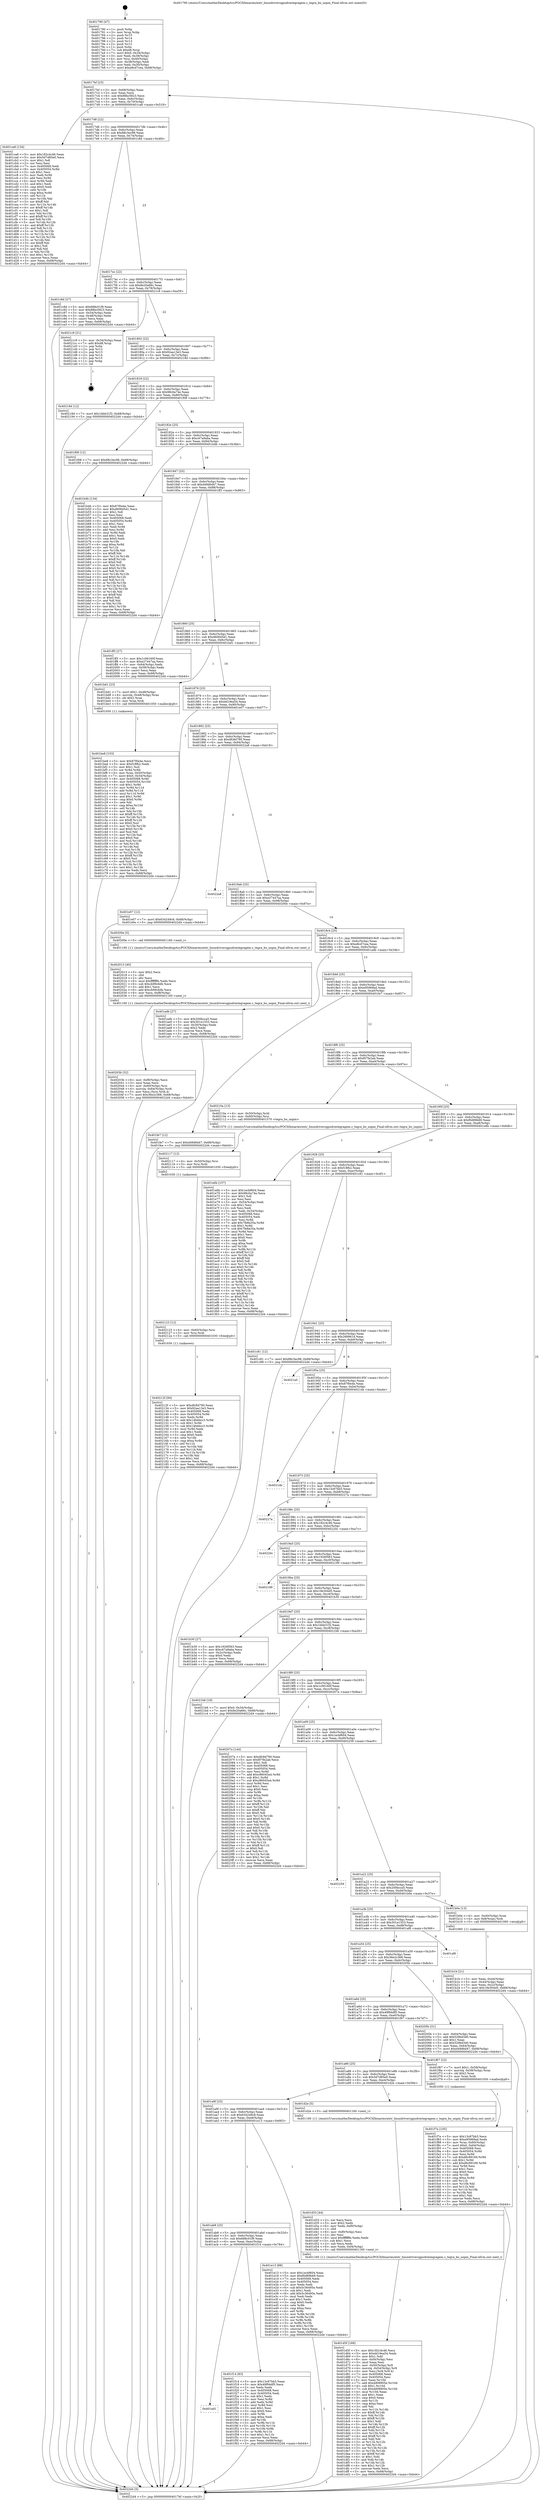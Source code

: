 digraph "0x401790" {
  label = "0x401790 (/mnt/c/Users/mathe/Desktop/tcc/POCII/binaries/extr_linuxdriversgpudrmtegragem.c_tegra_bo_unpin_Final-ollvm.out::main(0))"
  labelloc = "t"
  node[shape=record]

  Entry [label="",width=0.3,height=0.3,shape=circle,fillcolor=black,style=filled]
  "0x4017bf" [label="{
     0x4017bf [23]\l
     | [instrs]\l
     &nbsp;&nbsp;0x4017bf \<+3\>: mov -0x68(%rbp),%eax\l
     &nbsp;&nbsp;0x4017c2 \<+2\>: mov %eax,%ecx\l
     &nbsp;&nbsp;0x4017c4 \<+6\>: sub $0x88bc5823,%ecx\l
     &nbsp;&nbsp;0x4017ca \<+3\>: mov %eax,-0x6c(%rbp)\l
     &nbsp;&nbsp;0x4017cd \<+3\>: mov %ecx,-0x70(%rbp)\l
     &nbsp;&nbsp;0x4017d0 \<+6\>: je 0000000000401ca8 \<main+0x518\>\l
  }"]
  "0x401ca8" [label="{
     0x401ca8 [134]\l
     | [instrs]\l
     &nbsp;&nbsp;0x401ca8 \<+5\>: mov $0x182c4c46,%eax\l
     &nbsp;&nbsp;0x401cad \<+5\>: mov $0x5d7d85e0,%ecx\l
     &nbsp;&nbsp;0x401cb2 \<+2\>: mov $0x1,%dl\l
     &nbsp;&nbsp;0x401cb4 \<+2\>: xor %esi,%esi\l
     &nbsp;&nbsp;0x401cb6 \<+7\>: mov 0x405068,%edi\l
     &nbsp;&nbsp;0x401cbd \<+8\>: mov 0x405054,%r8d\l
     &nbsp;&nbsp;0x401cc5 \<+3\>: sub $0x1,%esi\l
     &nbsp;&nbsp;0x401cc8 \<+3\>: mov %edi,%r9d\l
     &nbsp;&nbsp;0x401ccb \<+3\>: add %esi,%r9d\l
     &nbsp;&nbsp;0x401cce \<+4\>: imul %r9d,%edi\l
     &nbsp;&nbsp;0x401cd2 \<+3\>: and $0x1,%edi\l
     &nbsp;&nbsp;0x401cd5 \<+3\>: cmp $0x0,%edi\l
     &nbsp;&nbsp;0x401cd8 \<+4\>: sete %r10b\l
     &nbsp;&nbsp;0x401cdc \<+4\>: cmp $0xa,%r8d\l
     &nbsp;&nbsp;0x401ce0 \<+4\>: setl %r11b\l
     &nbsp;&nbsp;0x401ce4 \<+3\>: mov %r10b,%bl\l
     &nbsp;&nbsp;0x401ce7 \<+3\>: xor $0xff,%bl\l
     &nbsp;&nbsp;0x401cea \<+3\>: mov %r11b,%r14b\l
     &nbsp;&nbsp;0x401ced \<+4\>: xor $0xff,%r14b\l
     &nbsp;&nbsp;0x401cf1 \<+3\>: xor $0x1,%dl\l
     &nbsp;&nbsp;0x401cf4 \<+3\>: mov %bl,%r15b\l
     &nbsp;&nbsp;0x401cf7 \<+4\>: and $0xff,%r15b\l
     &nbsp;&nbsp;0x401cfb \<+3\>: and %dl,%r10b\l
     &nbsp;&nbsp;0x401cfe \<+3\>: mov %r14b,%r12b\l
     &nbsp;&nbsp;0x401d01 \<+4\>: and $0xff,%r12b\l
     &nbsp;&nbsp;0x401d05 \<+3\>: and %dl,%r11b\l
     &nbsp;&nbsp;0x401d08 \<+3\>: or %r10b,%r15b\l
     &nbsp;&nbsp;0x401d0b \<+3\>: or %r11b,%r12b\l
     &nbsp;&nbsp;0x401d0e \<+3\>: xor %r12b,%r15b\l
     &nbsp;&nbsp;0x401d11 \<+3\>: or %r14b,%bl\l
     &nbsp;&nbsp;0x401d14 \<+3\>: xor $0xff,%bl\l
     &nbsp;&nbsp;0x401d17 \<+3\>: or $0x1,%dl\l
     &nbsp;&nbsp;0x401d1a \<+2\>: and %dl,%bl\l
     &nbsp;&nbsp;0x401d1c \<+3\>: or %bl,%r15b\l
     &nbsp;&nbsp;0x401d1f \<+4\>: test $0x1,%r15b\l
     &nbsp;&nbsp;0x401d23 \<+3\>: cmovne %ecx,%eax\l
     &nbsp;&nbsp;0x401d26 \<+3\>: mov %eax,-0x68(%rbp)\l
     &nbsp;&nbsp;0x401d29 \<+5\>: jmp 00000000004022d4 \<main+0xb44\>\l
  }"]
  "0x4017d6" [label="{
     0x4017d6 [22]\l
     | [instrs]\l
     &nbsp;&nbsp;0x4017d6 \<+5\>: jmp 00000000004017db \<main+0x4b\>\l
     &nbsp;&nbsp;0x4017db \<+3\>: mov -0x6c(%rbp),%eax\l
     &nbsp;&nbsp;0x4017de \<+5\>: sub $0x88c3ec98,%eax\l
     &nbsp;&nbsp;0x4017e3 \<+3\>: mov %eax,-0x74(%rbp)\l
     &nbsp;&nbsp;0x4017e6 \<+6\>: je 0000000000401c8d \<main+0x4fd\>\l
  }"]
  Exit [label="",width=0.3,height=0.3,shape=circle,fillcolor=black,style=filled,peripheries=2]
  "0x401c8d" [label="{
     0x401c8d [27]\l
     | [instrs]\l
     &nbsp;&nbsp;0x401c8d \<+5\>: mov $0x688c01f9,%eax\l
     &nbsp;&nbsp;0x401c92 \<+5\>: mov $0x88bc5823,%ecx\l
     &nbsp;&nbsp;0x401c97 \<+3\>: mov -0x54(%rbp),%edx\l
     &nbsp;&nbsp;0x401c9a \<+3\>: cmp -0x48(%rbp),%edx\l
     &nbsp;&nbsp;0x401c9d \<+3\>: cmovl %ecx,%eax\l
     &nbsp;&nbsp;0x401ca0 \<+3\>: mov %eax,-0x68(%rbp)\l
     &nbsp;&nbsp;0x401ca3 \<+5\>: jmp 00000000004022d4 \<main+0xb44\>\l
  }"]
  "0x4017ec" [label="{
     0x4017ec [22]\l
     | [instrs]\l
     &nbsp;&nbsp;0x4017ec \<+5\>: jmp 00000000004017f1 \<main+0x61\>\l
     &nbsp;&nbsp;0x4017f1 \<+3\>: mov -0x6c(%rbp),%eax\l
     &nbsp;&nbsp;0x4017f4 \<+5\>: sub $0x8e20a66c,%eax\l
     &nbsp;&nbsp;0x4017f9 \<+3\>: mov %eax,-0x78(%rbp)\l
     &nbsp;&nbsp;0x4017fc \<+6\>: je 00000000004021c9 \<main+0xa39\>\l
  }"]
  "0x40212f" [label="{
     0x40212f [94]\l
     | [instrs]\l
     &nbsp;&nbsp;0x40212f \<+5\>: mov $0xdfc8d790,%eax\l
     &nbsp;&nbsp;0x402134 \<+5\>: mov $0x92aa13e3,%ecx\l
     &nbsp;&nbsp;0x402139 \<+7\>: mov 0x405068,%edx\l
     &nbsp;&nbsp;0x402140 \<+8\>: mov 0x405054,%r8d\l
     &nbsp;&nbsp;0x402148 \<+3\>: mov %edx,%r9d\l
     &nbsp;&nbsp;0x40214b \<+7\>: add $0x14bddcc3,%r9d\l
     &nbsp;&nbsp;0x402152 \<+4\>: sub $0x1,%r9d\l
     &nbsp;&nbsp;0x402156 \<+7\>: sub $0x14bddcc3,%r9d\l
     &nbsp;&nbsp;0x40215d \<+4\>: imul %r9d,%edx\l
     &nbsp;&nbsp;0x402161 \<+3\>: and $0x1,%edx\l
     &nbsp;&nbsp;0x402164 \<+3\>: cmp $0x0,%edx\l
     &nbsp;&nbsp;0x402167 \<+4\>: sete %r10b\l
     &nbsp;&nbsp;0x40216b \<+4\>: cmp $0xa,%r8d\l
     &nbsp;&nbsp;0x40216f \<+4\>: setl %r11b\l
     &nbsp;&nbsp;0x402173 \<+3\>: mov %r10b,%bl\l
     &nbsp;&nbsp;0x402176 \<+3\>: and %r11b,%bl\l
     &nbsp;&nbsp;0x402179 \<+3\>: xor %r11b,%r10b\l
     &nbsp;&nbsp;0x40217c \<+3\>: or %r10b,%bl\l
     &nbsp;&nbsp;0x40217f \<+3\>: test $0x1,%bl\l
     &nbsp;&nbsp;0x402182 \<+3\>: cmovne %ecx,%eax\l
     &nbsp;&nbsp;0x402185 \<+3\>: mov %eax,-0x68(%rbp)\l
     &nbsp;&nbsp;0x402188 \<+5\>: jmp 00000000004022d4 \<main+0xb44\>\l
  }"]
  "0x4021c9" [label="{
     0x4021c9 [21]\l
     | [instrs]\l
     &nbsp;&nbsp;0x4021c9 \<+3\>: mov -0x34(%rbp),%eax\l
     &nbsp;&nbsp;0x4021cc \<+7\>: add $0xd8,%rsp\l
     &nbsp;&nbsp;0x4021d3 \<+1\>: pop %rbx\l
     &nbsp;&nbsp;0x4021d4 \<+2\>: pop %r12\l
     &nbsp;&nbsp;0x4021d6 \<+2\>: pop %r13\l
     &nbsp;&nbsp;0x4021d8 \<+2\>: pop %r14\l
     &nbsp;&nbsp;0x4021da \<+2\>: pop %r15\l
     &nbsp;&nbsp;0x4021dc \<+1\>: pop %rbp\l
     &nbsp;&nbsp;0x4021dd \<+1\>: ret\l
  }"]
  "0x401802" [label="{
     0x401802 [22]\l
     | [instrs]\l
     &nbsp;&nbsp;0x401802 \<+5\>: jmp 0000000000401807 \<main+0x77\>\l
     &nbsp;&nbsp;0x401807 \<+3\>: mov -0x6c(%rbp),%eax\l
     &nbsp;&nbsp;0x40180a \<+5\>: sub $0x92aa13e3,%eax\l
     &nbsp;&nbsp;0x40180f \<+3\>: mov %eax,-0x7c(%rbp)\l
     &nbsp;&nbsp;0x401812 \<+6\>: je 000000000040218d \<main+0x9fd\>\l
  }"]
  "0x402123" [label="{
     0x402123 [12]\l
     | [instrs]\l
     &nbsp;&nbsp;0x402123 \<+4\>: mov -0x60(%rbp),%rsi\l
     &nbsp;&nbsp;0x402127 \<+3\>: mov %rsi,%rdi\l
     &nbsp;&nbsp;0x40212a \<+5\>: call 0000000000401030 \<free@plt\>\l
     | [calls]\l
     &nbsp;&nbsp;0x401030 \{1\} (unknown)\l
  }"]
  "0x40218d" [label="{
     0x40218d [12]\l
     | [instrs]\l
     &nbsp;&nbsp;0x40218d \<+7\>: movl $0x1bbb31f2,-0x68(%rbp)\l
     &nbsp;&nbsp;0x402194 \<+5\>: jmp 00000000004022d4 \<main+0xb44\>\l
  }"]
  "0x401818" [label="{
     0x401818 [22]\l
     | [instrs]\l
     &nbsp;&nbsp;0x401818 \<+5\>: jmp 000000000040181d \<main+0x8d\>\l
     &nbsp;&nbsp;0x40181d \<+3\>: mov -0x6c(%rbp),%eax\l
     &nbsp;&nbsp;0x401820 \<+5\>: sub $0x98c0a74e,%eax\l
     &nbsp;&nbsp;0x401825 \<+3\>: mov %eax,-0x80(%rbp)\l
     &nbsp;&nbsp;0x401828 \<+6\>: je 0000000000401f08 \<main+0x778\>\l
  }"]
  "0x402117" [label="{
     0x402117 [12]\l
     | [instrs]\l
     &nbsp;&nbsp;0x402117 \<+4\>: mov -0x50(%rbp),%rsi\l
     &nbsp;&nbsp;0x40211b \<+3\>: mov %rsi,%rdi\l
     &nbsp;&nbsp;0x40211e \<+5\>: call 0000000000401030 \<free@plt\>\l
     | [calls]\l
     &nbsp;&nbsp;0x401030 \{1\} (unknown)\l
  }"]
  "0x401f08" [label="{
     0x401f08 [12]\l
     | [instrs]\l
     &nbsp;&nbsp;0x401f08 \<+7\>: movl $0x88c3ec98,-0x68(%rbp)\l
     &nbsp;&nbsp;0x401f0f \<+5\>: jmp 00000000004022d4 \<main+0xb44\>\l
  }"]
  "0x40182e" [label="{
     0x40182e [25]\l
     | [instrs]\l
     &nbsp;&nbsp;0x40182e \<+5\>: jmp 0000000000401833 \<main+0xa3\>\l
     &nbsp;&nbsp;0x401833 \<+3\>: mov -0x6c(%rbp),%eax\l
     &nbsp;&nbsp;0x401836 \<+5\>: sub $0xc67a9aba,%eax\l
     &nbsp;&nbsp;0x40183b \<+6\>: mov %eax,-0x84(%rbp)\l
     &nbsp;&nbsp;0x401841 \<+6\>: je 0000000000401b4b \<main+0x3bb\>\l
  }"]
  "0x40203b" [label="{
     0x40203b [32]\l
     | [instrs]\l
     &nbsp;&nbsp;0x40203b \<+6\>: mov -0xf8(%rbp),%ecx\l
     &nbsp;&nbsp;0x402041 \<+3\>: imul %eax,%ecx\l
     &nbsp;&nbsp;0x402044 \<+4\>: mov -0x60(%rbp),%rsi\l
     &nbsp;&nbsp;0x402048 \<+4\>: movslq -0x64(%rbp),%rdi\l
     &nbsp;&nbsp;0x40204c \<+3\>: mov %ecx,(%rsi,%rdi,4)\l
     &nbsp;&nbsp;0x40204f \<+7\>: movl $0x36e2c368,-0x68(%rbp)\l
     &nbsp;&nbsp;0x402056 \<+5\>: jmp 00000000004022d4 \<main+0xb44\>\l
  }"]
  "0x401b4b" [label="{
     0x401b4b [134]\l
     | [instrs]\l
     &nbsp;&nbsp;0x401b4b \<+5\>: mov $0x87f0e4e,%eax\l
     &nbsp;&nbsp;0x401b50 \<+5\>: mov $0xd60845d1,%ecx\l
     &nbsp;&nbsp;0x401b55 \<+2\>: mov $0x1,%dl\l
     &nbsp;&nbsp;0x401b57 \<+2\>: xor %esi,%esi\l
     &nbsp;&nbsp;0x401b59 \<+7\>: mov 0x405068,%edi\l
     &nbsp;&nbsp;0x401b60 \<+8\>: mov 0x405054,%r8d\l
     &nbsp;&nbsp;0x401b68 \<+3\>: sub $0x1,%esi\l
     &nbsp;&nbsp;0x401b6b \<+3\>: mov %edi,%r9d\l
     &nbsp;&nbsp;0x401b6e \<+3\>: add %esi,%r9d\l
     &nbsp;&nbsp;0x401b71 \<+4\>: imul %r9d,%edi\l
     &nbsp;&nbsp;0x401b75 \<+3\>: and $0x1,%edi\l
     &nbsp;&nbsp;0x401b78 \<+3\>: cmp $0x0,%edi\l
     &nbsp;&nbsp;0x401b7b \<+4\>: sete %r10b\l
     &nbsp;&nbsp;0x401b7f \<+4\>: cmp $0xa,%r8d\l
     &nbsp;&nbsp;0x401b83 \<+4\>: setl %r11b\l
     &nbsp;&nbsp;0x401b87 \<+3\>: mov %r10b,%bl\l
     &nbsp;&nbsp;0x401b8a \<+3\>: xor $0xff,%bl\l
     &nbsp;&nbsp;0x401b8d \<+3\>: mov %r11b,%r14b\l
     &nbsp;&nbsp;0x401b90 \<+4\>: xor $0xff,%r14b\l
     &nbsp;&nbsp;0x401b94 \<+3\>: xor $0x0,%dl\l
     &nbsp;&nbsp;0x401b97 \<+3\>: mov %bl,%r15b\l
     &nbsp;&nbsp;0x401b9a \<+4\>: and $0x0,%r15b\l
     &nbsp;&nbsp;0x401b9e \<+3\>: and %dl,%r10b\l
     &nbsp;&nbsp;0x401ba1 \<+3\>: mov %r14b,%r12b\l
     &nbsp;&nbsp;0x401ba4 \<+4\>: and $0x0,%r12b\l
     &nbsp;&nbsp;0x401ba8 \<+3\>: and %dl,%r11b\l
     &nbsp;&nbsp;0x401bab \<+3\>: or %r10b,%r15b\l
     &nbsp;&nbsp;0x401bae \<+3\>: or %r11b,%r12b\l
     &nbsp;&nbsp;0x401bb1 \<+3\>: xor %r12b,%r15b\l
     &nbsp;&nbsp;0x401bb4 \<+3\>: or %r14b,%bl\l
     &nbsp;&nbsp;0x401bb7 \<+3\>: xor $0xff,%bl\l
     &nbsp;&nbsp;0x401bba \<+3\>: or $0x0,%dl\l
     &nbsp;&nbsp;0x401bbd \<+2\>: and %dl,%bl\l
     &nbsp;&nbsp;0x401bbf \<+3\>: or %bl,%r15b\l
     &nbsp;&nbsp;0x401bc2 \<+4\>: test $0x1,%r15b\l
     &nbsp;&nbsp;0x401bc6 \<+3\>: cmovne %ecx,%eax\l
     &nbsp;&nbsp;0x401bc9 \<+3\>: mov %eax,-0x68(%rbp)\l
     &nbsp;&nbsp;0x401bcc \<+5\>: jmp 00000000004022d4 \<main+0xb44\>\l
  }"]
  "0x401847" [label="{
     0x401847 [25]\l
     | [instrs]\l
     &nbsp;&nbsp;0x401847 \<+5\>: jmp 000000000040184c \<main+0xbc\>\l
     &nbsp;&nbsp;0x40184c \<+3\>: mov -0x6c(%rbp),%eax\l
     &nbsp;&nbsp;0x40184f \<+5\>: sub $0xd49d6d47,%eax\l
     &nbsp;&nbsp;0x401854 \<+6\>: mov %eax,-0x88(%rbp)\l
     &nbsp;&nbsp;0x40185a \<+6\>: je 0000000000401ff3 \<main+0x863\>\l
  }"]
  "0x402013" [label="{
     0x402013 [40]\l
     | [instrs]\l
     &nbsp;&nbsp;0x402013 \<+5\>: mov $0x2,%ecx\l
     &nbsp;&nbsp;0x402018 \<+1\>: cltd\l
     &nbsp;&nbsp;0x402019 \<+2\>: idiv %ecx\l
     &nbsp;&nbsp;0x40201b \<+6\>: imul $0xfffffffe,%edx,%ecx\l
     &nbsp;&nbsp;0x402021 \<+6\>: sub $0xcb99c6db,%ecx\l
     &nbsp;&nbsp;0x402027 \<+3\>: add $0x1,%ecx\l
     &nbsp;&nbsp;0x40202a \<+6\>: add $0xcb99c6db,%ecx\l
     &nbsp;&nbsp;0x402030 \<+6\>: mov %ecx,-0xf8(%rbp)\l
     &nbsp;&nbsp;0x402036 \<+5\>: call 0000000000401160 \<next_i\>\l
     | [calls]\l
     &nbsp;&nbsp;0x401160 \{1\} (/mnt/c/Users/mathe/Desktop/tcc/POCII/binaries/extr_linuxdriversgpudrmtegragem.c_tegra_bo_unpin_Final-ollvm.out::next_i)\l
  }"]
  "0x401ff3" [label="{
     0x401ff3 [27]\l
     | [instrs]\l
     &nbsp;&nbsp;0x401ff3 \<+5\>: mov $0x1c06160f,%eax\l
     &nbsp;&nbsp;0x401ff8 \<+5\>: mov $0xe27447aa,%ecx\l
     &nbsp;&nbsp;0x401ffd \<+3\>: mov -0x64(%rbp),%edx\l
     &nbsp;&nbsp;0x402000 \<+3\>: cmp -0x58(%rbp),%edx\l
     &nbsp;&nbsp;0x402003 \<+3\>: cmovl %ecx,%eax\l
     &nbsp;&nbsp;0x402006 \<+3\>: mov %eax,-0x68(%rbp)\l
     &nbsp;&nbsp;0x402009 \<+5\>: jmp 00000000004022d4 \<main+0xb44\>\l
  }"]
  "0x401860" [label="{
     0x401860 [25]\l
     | [instrs]\l
     &nbsp;&nbsp;0x401860 \<+5\>: jmp 0000000000401865 \<main+0xd5\>\l
     &nbsp;&nbsp;0x401865 \<+3\>: mov -0x6c(%rbp),%eax\l
     &nbsp;&nbsp;0x401868 \<+5\>: sub $0xd60845d1,%eax\l
     &nbsp;&nbsp;0x40186d \<+6\>: mov %eax,-0x8c(%rbp)\l
     &nbsp;&nbsp;0x401873 \<+6\>: je 0000000000401bd1 \<main+0x441\>\l
  }"]
  "0x401f7e" [label="{
     0x401f7e [105]\l
     | [instrs]\l
     &nbsp;&nbsp;0x401f7e \<+5\>: mov $0x13c87bb5,%ecx\l
     &nbsp;&nbsp;0x401f83 \<+5\>: mov $0xe95969ad,%edx\l
     &nbsp;&nbsp;0x401f88 \<+4\>: mov %rax,-0x60(%rbp)\l
     &nbsp;&nbsp;0x401f8c \<+7\>: movl $0x0,-0x64(%rbp)\l
     &nbsp;&nbsp;0x401f93 \<+7\>: mov 0x405068,%esi\l
     &nbsp;&nbsp;0x401f9a \<+8\>: mov 0x405054,%r8d\l
     &nbsp;&nbsp;0x401fa2 \<+3\>: mov %esi,%r9d\l
     &nbsp;&nbsp;0x401fa5 \<+7\>: sub $0xd6c89169,%r9d\l
     &nbsp;&nbsp;0x401fac \<+4\>: sub $0x1,%r9d\l
     &nbsp;&nbsp;0x401fb0 \<+7\>: add $0xd6c89169,%r9d\l
     &nbsp;&nbsp;0x401fb7 \<+4\>: imul %r9d,%esi\l
     &nbsp;&nbsp;0x401fbb \<+3\>: and $0x1,%esi\l
     &nbsp;&nbsp;0x401fbe \<+3\>: cmp $0x0,%esi\l
     &nbsp;&nbsp;0x401fc1 \<+4\>: sete %r10b\l
     &nbsp;&nbsp;0x401fc5 \<+4\>: cmp $0xa,%r8d\l
     &nbsp;&nbsp;0x401fc9 \<+4\>: setl %r11b\l
     &nbsp;&nbsp;0x401fcd \<+3\>: mov %r10b,%bl\l
     &nbsp;&nbsp;0x401fd0 \<+3\>: and %r11b,%bl\l
     &nbsp;&nbsp;0x401fd3 \<+3\>: xor %r11b,%r10b\l
     &nbsp;&nbsp;0x401fd6 \<+3\>: or %r10b,%bl\l
     &nbsp;&nbsp;0x401fd9 \<+3\>: test $0x1,%bl\l
     &nbsp;&nbsp;0x401fdc \<+3\>: cmovne %edx,%ecx\l
     &nbsp;&nbsp;0x401fdf \<+3\>: mov %ecx,-0x68(%rbp)\l
     &nbsp;&nbsp;0x401fe2 \<+5\>: jmp 00000000004022d4 \<main+0xb44\>\l
  }"]
  "0x401bd1" [label="{
     0x401bd1 [23]\l
     | [instrs]\l
     &nbsp;&nbsp;0x401bd1 \<+7\>: movl $0x1,-0x48(%rbp)\l
     &nbsp;&nbsp;0x401bd8 \<+4\>: movslq -0x48(%rbp),%rax\l
     &nbsp;&nbsp;0x401bdc \<+4\>: shl $0x2,%rax\l
     &nbsp;&nbsp;0x401be0 \<+3\>: mov %rax,%rdi\l
     &nbsp;&nbsp;0x401be3 \<+5\>: call 0000000000401050 \<malloc@plt\>\l
     | [calls]\l
     &nbsp;&nbsp;0x401050 \{1\} (unknown)\l
  }"]
  "0x401879" [label="{
     0x401879 [25]\l
     | [instrs]\l
     &nbsp;&nbsp;0x401879 \<+5\>: jmp 000000000040187e \<main+0xee\>\l
     &nbsp;&nbsp;0x40187e \<+3\>: mov -0x6c(%rbp),%eax\l
     &nbsp;&nbsp;0x401881 \<+5\>: sub $0xdd19ea54,%eax\l
     &nbsp;&nbsp;0x401886 \<+6\>: mov %eax,-0x90(%rbp)\l
     &nbsp;&nbsp;0x40188c \<+6\>: je 0000000000401e07 \<main+0x677\>\l
  }"]
  "0x401ad1" [label="{
     0x401ad1\l
  }", style=dashed]
  "0x401e07" [label="{
     0x401e07 [12]\l
     | [instrs]\l
     &nbsp;&nbsp;0x401e07 \<+7\>: movl $0x634249c8,-0x68(%rbp)\l
     &nbsp;&nbsp;0x401e0e \<+5\>: jmp 00000000004022d4 \<main+0xb44\>\l
  }"]
  "0x401892" [label="{
     0x401892 [25]\l
     | [instrs]\l
     &nbsp;&nbsp;0x401892 \<+5\>: jmp 0000000000401897 \<main+0x107\>\l
     &nbsp;&nbsp;0x401897 \<+3\>: mov -0x6c(%rbp),%eax\l
     &nbsp;&nbsp;0x40189a \<+5\>: sub $0xdfc8d790,%eax\l
     &nbsp;&nbsp;0x40189f \<+6\>: mov %eax,-0x94(%rbp)\l
     &nbsp;&nbsp;0x4018a5 \<+6\>: je 00000000004022a8 \<main+0xb18\>\l
  }"]
  "0x401f14" [label="{
     0x401f14 [83]\l
     | [instrs]\l
     &nbsp;&nbsp;0x401f14 \<+5\>: mov $0x13c87bb5,%eax\l
     &nbsp;&nbsp;0x401f19 \<+5\>: mov $0x49f94df5,%ecx\l
     &nbsp;&nbsp;0x401f1e \<+2\>: xor %edx,%edx\l
     &nbsp;&nbsp;0x401f20 \<+7\>: mov 0x405068,%esi\l
     &nbsp;&nbsp;0x401f27 \<+7\>: mov 0x405054,%edi\l
     &nbsp;&nbsp;0x401f2e \<+3\>: sub $0x1,%edx\l
     &nbsp;&nbsp;0x401f31 \<+3\>: mov %esi,%r8d\l
     &nbsp;&nbsp;0x401f34 \<+3\>: add %edx,%r8d\l
     &nbsp;&nbsp;0x401f37 \<+4\>: imul %r8d,%esi\l
     &nbsp;&nbsp;0x401f3b \<+3\>: and $0x1,%esi\l
     &nbsp;&nbsp;0x401f3e \<+3\>: cmp $0x0,%esi\l
     &nbsp;&nbsp;0x401f41 \<+4\>: sete %r9b\l
     &nbsp;&nbsp;0x401f45 \<+3\>: cmp $0xa,%edi\l
     &nbsp;&nbsp;0x401f48 \<+4\>: setl %r10b\l
     &nbsp;&nbsp;0x401f4c \<+3\>: mov %r9b,%r11b\l
     &nbsp;&nbsp;0x401f4f \<+3\>: and %r10b,%r11b\l
     &nbsp;&nbsp;0x401f52 \<+3\>: xor %r10b,%r9b\l
     &nbsp;&nbsp;0x401f55 \<+3\>: or %r9b,%r11b\l
     &nbsp;&nbsp;0x401f58 \<+4\>: test $0x1,%r11b\l
     &nbsp;&nbsp;0x401f5c \<+3\>: cmovne %ecx,%eax\l
     &nbsp;&nbsp;0x401f5f \<+3\>: mov %eax,-0x68(%rbp)\l
     &nbsp;&nbsp;0x401f62 \<+5\>: jmp 00000000004022d4 \<main+0xb44\>\l
  }"]
  "0x4022a8" [label="{
     0x4022a8\l
  }", style=dashed]
  "0x4018ab" [label="{
     0x4018ab [25]\l
     | [instrs]\l
     &nbsp;&nbsp;0x4018ab \<+5\>: jmp 00000000004018b0 \<main+0x120\>\l
     &nbsp;&nbsp;0x4018b0 \<+3\>: mov -0x6c(%rbp),%eax\l
     &nbsp;&nbsp;0x4018b3 \<+5\>: sub $0xe27447aa,%eax\l
     &nbsp;&nbsp;0x4018b8 \<+6\>: mov %eax,-0x98(%rbp)\l
     &nbsp;&nbsp;0x4018be \<+6\>: je 000000000040200e \<main+0x87e\>\l
  }"]
  "0x401ab8" [label="{
     0x401ab8 [25]\l
     | [instrs]\l
     &nbsp;&nbsp;0x401ab8 \<+5\>: jmp 0000000000401abd \<main+0x32d\>\l
     &nbsp;&nbsp;0x401abd \<+3\>: mov -0x6c(%rbp),%eax\l
     &nbsp;&nbsp;0x401ac0 \<+5\>: sub $0x688c01f9,%eax\l
     &nbsp;&nbsp;0x401ac5 \<+6\>: mov %eax,-0xec(%rbp)\l
     &nbsp;&nbsp;0x401acb \<+6\>: je 0000000000401f14 \<main+0x784\>\l
  }"]
  "0x40200e" [label="{
     0x40200e [5]\l
     | [instrs]\l
     &nbsp;&nbsp;0x40200e \<+5\>: call 0000000000401160 \<next_i\>\l
     | [calls]\l
     &nbsp;&nbsp;0x401160 \{1\} (/mnt/c/Users/mathe/Desktop/tcc/POCII/binaries/extr_linuxdriversgpudrmtegragem.c_tegra_bo_unpin_Final-ollvm.out::next_i)\l
  }"]
  "0x4018c4" [label="{
     0x4018c4 [25]\l
     | [instrs]\l
     &nbsp;&nbsp;0x4018c4 \<+5\>: jmp 00000000004018c9 \<main+0x139\>\l
     &nbsp;&nbsp;0x4018c9 \<+3\>: mov -0x6c(%rbp),%eax\l
     &nbsp;&nbsp;0x4018cc \<+5\>: sub $0xe8cd7cea,%eax\l
     &nbsp;&nbsp;0x4018d1 \<+6\>: mov %eax,-0x9c(%rbp)\l
     &nbsp;&nbsp;0x4018d7 \<+6\>: je 0000000000401adb \<main+0x34b\>\l
  }"]
  "0x401e13" [label="{
     0x401e13 [88]\l
     | [instrs]\l
     &nbsp;&nbsp;0x401e13 \<+5\>: mov $0x1ecbf604,%eax\l
     &nbsp;&nbsp;0x401e18 \<+5\>: mov $0xf0d89b69,%ecx\l
     &nbsp;&nbsp;0x401e1d \<+7\>: mov 0x405068,%edx\l
     &nbsp;&nbsp;0x401e24 \<+7\>: mov 0x405054,%esi\l
     &nbsp;&nbsp;0x401e2b \<+2\>: mov %edx,%edi\l
     &nbsp;&nbsp;0x401e2d \<+6\>: sub $0x5c36495e,%edi\l
     &nbsp;&nbsp;0x401e33 \<+3\>: sub $0x1,%edi\l
     &nbsp;&nbsp;0x401e36 \<+6\>: add $0x5c36495e,%edi\l
     &nbsp;&nbsp;0x401e3c \<+3\>: imul %edi,%edx\l
     &nbsp;&nbsp;0x401e3f \<+3\>: and $0x1,%edx\l
     &nbsp;&nbsp;0x401e42 \<+3\>: cmp $0x0,%edx\l
     &nbsp;&nbsp;0x401e45 \<+4\>: sete %r8b\l
     &nbsp;&nbsp;0x401e49 \<+3\>: cmp $0xa,%esi\l
     &nbsp;&nbsp;0x401e4c \<+4\>: setl %r9b\l
     &nbsp;&nbsp;0x401e50 \<+3\>: mov %r8b,%r10b\l
     &nbsp;&nbsp;0x401e53 \<+3\>: and %r9b,%r10b\l
     &nbsp;&nbsp;0x401e56 \<+3\>: xor %r9b,%r8b\l
     &nbsp;&nbsp;0x401e59 \<+3\>: or %r8b,%r10b\l
     &nbsp;&nbsp;0x401e5c \<+4\>: test $0x1,%r10b\l
     &nbsp;&nbsp;0x401e60 \<+3\>: cmovne %ecx,%eax\l
     &nbsp;&nbsp;0x401e63 \<+3\>: mov %eax,-0x68(%rbp)\l
     &nbsp;&nbsp;0x401e66 \<+5\>: jmp 00000000004022d4 \<main+0xb44\>\l
  }"]
  "0x401adb" [label="{
     0x401adb [27]\l
     | [instrs]\l
     &nbsp;&nbsp;0x401adb \<+5\>: mov $0x200bcca5,%eax\l
     &nbsp;&nbsp;0x401ae0 \<+5\>: mov $0x301e1553,%ecx\l
     &nbsp;&nbsp;0x401ae5 \<+3\>: mov -0x30(%rbp),%edx\l
     &nbsp;&nbsp;0x401ae8 \<+3\>: cmp $0x2,%edx\l
     &nbsp;&nbsp;0x401aeb \<+3\>: cmovne %ecx,%eax\l
     &nbsp;&nbsp;0x401aee \<+3\>: mov %eax,-0x68(%rbp)\l
     &nbsp;&nbsp;0x401af1 \<+5\>: jmp 00000000004022d4 \<main+0xb44\>\l
  }"]
  "0x4018dd" [label="{
     0x4018dd [25]\l
     | [instrs]\l
     &nbsp;&nbsp;0x4018dd \<+5\>: jmp 00000000004018e2 \<main+0x152\>\l
     &nbsp;&nbsp;0x4018e2 \<+3\>: mov -0x6c(%rbp),%eax\l
     &nbsp;&nbsp;0x4018e5 \<+5\>: sub $0xe95969ad,%eax\l
     &nbsp;&nbsp;0x4018ea \<+6\>: mov %eax,-0xa0(%rbp)\l
     &nbsp;&nbsp;0x4018f0 \<+6\>: je 0000000000401fe7 \<main+0x857\>\l
  }"]
  "0x4022d4" [label="{
     0x4022d4 [5]\l
     | [instrs]\l
     &nbsp;&nbsp;0x4022d4 \<+5\>: jmp 00000000004017bf \<main+0x2f\>\l
  }"]
  "0x401790" [label="{
     0x401790 [47]\l
     | [instrs]\l
     &nbsp;&nbsp;0x401790 \<+1\>: push %rbp\l
     &nbsp;&nbsp;0x401791 \<+3\>: mov %rsp,%rbp\l
     &nbsp;&nbsp;0x401794 \<+2\>: push %r15\l
     &nbsp;&nbsp;0x401796 \<+2\>: push %r14\l
     &nbsp;&nbsp;0x401798 \<+2\>: push %r13\l
     &nbsp;&nbsp;0x40179a \<+2\>: push %r12\l
     &nbsp;&nbsp;0x40179c \<+1\>: push %rbx\l
     &nbsp;&nbsp;0x40179d \<+7\>: sub $0xd8,%rsp\l
     &nbsp;&nbsp;0x4017a4 \<+7\>: movl $0x0,-0x34(%rbp)\l
     &nbsp;&nbsp;0x4017ab \<+3\>: mov %edi,-0x38(%rbp)\l
     &nbsp;&nbsp;0x4017ae \<+4\>: mov %rsi,-0x40(%rbp)\l
     &nbsp;&nbsp;0x4017b2 \<+3\>: mov -0x38(%rbp),%edi\l
     &nbsp;&nbsp;0x4017b5 \<+3\>: mov %edi,-0x30(%rbp)\l
     &nbsp;&nbsp;0x4017b8 \<+7\>: movl $0xe8cd7cea,-0x68(%rbp)\l
  }"]
  "0x401d5f" [label="{
     0x401d5f [168]\l
     | [instrs]\l
     &nbsp;&nbsp;0x401d5f \<+5\>: mov $0x182c4c46,%ecx\l
     &nbsp;&nbsp;0x401d64 \<+5\>: mov $0xdd19ea54,%edx\l
     &nbsp;&nbsp;0x401d69 \<+3\>: mov $0x1,%dil\l
     &nbsp;&nbsp;0x401d6c \<+6\>: mov -0xf4(%rbp),%esi\l
     &nbsp;&nbsp;0x401d72 \<+3\>: imul %eax,%esi\l
     &nbsp;&nbsp;0x401d75 \<+4\>: mov -0x50(%rbp),%r8\l
     &nbsp;&nbsp;0x401d79 \<+4\>: movslq -0x54(%rbp),%r9\l
     &nbsp;&nbsp;0x401d7d \<+4\>: mov %esi,(%r8,%r9,4)\l
     &nbsp;&nbsp;0x401d81 \<+7\>: mov 0x405068,%eax\l
     &nbsp;&nbsp;0x401d88 \<+7\>: mov 0x405054,%esi\l
     &nbsp;&nbsp;0x401d8f \<+3\>: mov %eax,%r10d\l
     &nbsp;&nbsp;0x401d92 \<+7\>: add $0xdd08905e,%r10d\l
     &nbsp;&nbsp;0x401d99 \<+4\>: sub $0x1,%r10d\l
     &nbsp;&nbsp;0x401d9d \<+7\>: sub $0xdd08905e,%r10d\l
     &nbsp;&nbsp;0x401da4 \<+4\>: imul %r10d,%eax\l
     &nbsp;&nbsp;0x401da8 \<+3\>: and $0x1,%eax\l
     &nbsp;&nbsp;0x401dab \<+3\>: cmp $0x0,%eax\l
     &nbsp;&nbsp;0x401dae \<+4\>: sete %r11b\l
     &nbsp;&nbsp;0x401db2 \<+3\>: cmp $0xa,%esi\l
     &nbsp;&nbsp;0x401db5 \<+3\>: setl %bl\l
     &nbsp;&nbsp;0x401db8 \<+3\>: mov %r11b,%r14b\l
     &nbsp;&nbsp;0x401dbb \<+4\>: xor $0xff,%r14b\l
     &nbsp;&nbsp;0x401dbf \<+3\>: mov %bl,%r15b\l
     &nbsp;&nbsp;0x401dc2 \<+4\>: xor $0xff,%r15b\l
     &nbsp;&nbsp;0x401dc6 \<+4\>: xor $0x1,%dil\l
     &nbsp;&nbsp;0x401dca \<+3\>: mov %r14b,%r12b\l
     &nbsp;&nbsp;0x401dcd \<+4\>: and $0xff,%r12b\l
     &nbsp;&nbsp;0x401dd1 \<+3\>: and %dil,%r11b\l
     &nbsp;&nbsp;0x401dd4 \<+3\>: mov %r15b,%r13b\l
     &nbsp;&nbsp;0x401dd7 \<+4\>: and $0xff,%r13b\l
     &nbsp;&nbsp;0x401ddb \<+3\>: and %dil,%bl\l
     &nbsp;&nbsp;0x401dde \<+3\>: or %r11b,%r12b\l
     &nbsp;&nbsp;0x401de1 \<+3\>: or %bl,%r13b\l
     &nbsp;&nbsp;0x401de4 \<+3\>: xor %r13b,%r12b\l
     &nbsp;&nbsp;0x401de7 \<+3\>: or %r15b,%r14b\l
     &nbsp;&nbsp;0x401dea \<+4\>: xor $0xff,%r14b\l
     &nbsp;&nbsp;0x401dee \<+4\>: or $0x1,%dil\l
     &nbsp;&nbsp;0x401df2 \<+3\>: and %dil,%r14b\l
     &nbsp;&nbsp;0x401df5 \<+3\>: or %r14b,%r12b\l
     &nbsp;&nbsp;0x401df8 \<+4\>: test $0x1,%r12b\l
     &nbsp;&nbsp;0x401dfc \<+3\>: cmovne %edx,%ecx\l
     &nbsp;&nbsp;0x401dff \<+3\>: mov %ecx,-0x68(%rbp)\l
     &nbsp;&nbsp;0x401e02 \<+5\>: jmp 00000000004022d4 \<main+0xb44\>\l
  }"]
  "0x401fe7" [label="{
     0x401fe7 [12]\l
     | [instrs]\l
     &nbsp;&nbsp;0x401fe7 \<+7\>: movl $0xd49d6d47,-0x68(%rbp)\l
     &nbsp;&nbsp;0x401fee \<+5\>: jmp 00000000004022d4 \<main+0xb44\>\l
  }"]
  "0x4018f6" [label="{
     0x4018f6 [25]\l
     | [instrs]\l
     &nbsp;&nbsp;0x4018f6 \<+5\>: jmp 00000000004018fb \<main+0x16b\>\l
     &nbsp;&nbsp;0x4018fb \<+3\>: mov -0x6c(%rbp),%eax\l
     &nbsp;&nbsp;0x4018fe \<+5\>: sub $0xf07fe2ab,%eax\l
     &nbsp;&nbsp;0x401903 \<+6\>: mov %eax,-0xa4(%rbp)\l
     &nbsp;&nbsp;0x401909 \<+6\>: je 000000000040210a \<main+0x97a\>\l
  }"]
  "0x401d33" [label="{
     0x401d33 [44]\l
     | [instrs]\l
     &nbsp;&nbsp;0x401d33 \<+2\>: xor %ecx,%ecx\l
     &nbsp;&nbsp;0x401d35 \<+5\>: mov $0x2,%edx\l
     &nbsp;&nbsp;0x401d3a \<+6\>: mov %edx,-0xf0(%rbp)\l
     &nbsp;&nbsp;0x401d40 \<+1\>: cltd\l
     &nbsp;&nbsp;0x401d41 \<+6\>: mov -0xf0(%rbp),%esi\l
     &nbsp;&nbsp;0x401d47 \<+2\>: idiv %esi\l
     &nbsp;&nbsp;0x401d49 \<+6\>: imul $0xfffffffe,%edx,%edx\l
     &nbsp;&nbsp;0x401d4f \<+3\>: sub $0x1,%ecx\l
     &nbsp;&nbsp;0x401d52 \<+2\>: sub %ecx,%edx\l
     &nbsp;&nbsp;0x401d54 \<+6\>: mov %edx,-0xf4(%rbp)\l
     &nbsp;&nbsp;0x401d5a \<+5\>: call 0000000000401160 \<next_i\>\l
     | [calls]\l
     &nbsp;&nbsp;0x401160 \{1\} (/mnt/c/Users/mathe/Desktop/tcc/POCII/binaries/extr_linuxdriversgpudrmtegragem.c_tegra_bo_unpin_Final-ollvm.out::next_i)\l
  }"]
  "0x40210a" [label="{
     0x40210a [13]\l
     | [instrs]\l
     &nbsp;&nbsp;0x40210a \<+4\>: mov -0x50(%rbp),%rdi\l
     &nbsp;&nbsp;0x40210e \<+4\>: mov -0x60(%rbp),%rsi\l
     &nbsp;&nbsp;0x402112 \<+5\>: call 0000000000401570 \<tegra_bo_unpin\>\l
     | [calls]\l
     &nbsp;&nbsp;0x401570 \{1\} (/mnt/c/Users/mathe/Desktop/tcc/POCII/binaries/extr_linuxdriversgpudrmtegragem.c_tegra_bo_unpin_Final-ollvm.out::tegra_bo_unpin)\l
  }"]
  "0x40190f" [label="{
     0x40190f [25]\l
     | [instrs]\l
     &nbsp;&nbsp;0x40190f \<+5\>: jmp 0000000000401914 \<main+0x184\>\l
     &nbsp;&nbsp;0x401914 \<+3\>: mov -0x6c(%rbp),%eax\l
     &nbsp;&nbsp;0x401917 \<+5\>: sub $0xf0d89b69,%eax\l
     &nbsp;&nbsp;0x40191c \<+6\>: mov %eax,-0xa8(%rbp)\l
     &nbsp;&nbsp;0x401922 \<+6\>: je 0000000000401e6b \<main+0x6db\>\l
  }"]
  "0x401a9f" [label="{
     0x401a9f [25]\l
     | [instrs]\l
     &nbsp;&nbsp;0x401a9f \<+5\>: jmp 0000000000401aa4 \<main+0x314\>\l
     &nbsp;&nbsp;0x401aa4 \<+3\>: mov -0x6c(%rbp),%eax\l
     &nbsp;&nbsp;0x401aa7 \<+5\>: sub $0x634249c8,%eax\l
     &nbsp;&nbsp;0x401aac \<+6\>: mov %eax,-0xe8(%rbp)\l
     &nbsp;&nbsp;0x401ab2 \<+6\>: je 0000000000401e13 \<main+0x683\>\l
  }"]
  "0x401e6b" [label="{
     0x401e6b [157]\l
     | [instrs]\l
     &nbsp;&nbsp;0x401e6b \<+5\>: mov $0x1ecbf604,%eax\l
     &nbsp;&nbsp;0x401e70 \<+5\>: mov $0x98c0a74e,%ecx\l
     &nbsp;&nbsp;0x401e75 \<+2\>: mov $0x1,%dl\l
     &nbsp;&nbsp;0x401e77 \<+2\>: xor %esi,%esi\l
     &nbsp;&nbsp;0x401e79 \<+3\>: mov -0x54(%rbp),%edi\l
     &nbsp;&nbsp;0x401e7c \<+3\>: sub $0x1,%esi\l
     &nbsp;&nbsp;0x401e7f \<+2\>: sub %esi,%edi\l
     &nbsp;&nbsp;0x401e81 \<+3\>: mov %edi,-0x54(%rbp)\l
     &nbsp;&nbsp;0x401e84 \<+7\>: mov 0x405068,%esi\l
     &nbsp;&nbsp;0x401e8b \<+7\>: mov 0x405054,%edi\l
     &nbsp;&nbsp;0x401e92 \<+3\>: mov %esi,%r8d\l
     &nbsp;&nbsp;0x401e95 \<+7\>: add $0x7fe8a35a,%r8d\l
     &nbsp;&nbsp;0x401e9c \<+4\>: sub $0x1,%r8d\l
     &nbsp;&nbsp;0x401ea0 \<+7\>: sub $0x7fe8a35a,%r8d\l
     &nbsp;&nbsp;0x401ea7 \<+4\>: imul %r8d,%esi\l
     &nbsp;&nbsp;0x401eab \<+3\>: and $0x1,%esi\l
     &nbsp;&nbsp;0x401eae \<+3\>: cmp $0x0,%esi\l
     &nbsp;&nbsp;0x401eb1 \<+4\>: sete %r9b\l
     &nbsp;&nbsp;0x401eb5 \<+3\>: cmp $0xa,%edi\l
     &nbsp;&nbsp;0x401eb8 \<+4\>: setl %r10b\l
     &nbsp;&nbsp;0x401ebc \<+3\>: mov %r9b,%r11b\l
     &nbsp;&nbsp;0x401ebf \<+4\>: xor $0xff,%r11b\l
     &nbsp;&nbsp;0x401ec3 \<+3\>: mov %r10b,%bl\l
     &nbsp;&nbsp;0x401ec6 \<+3\>: xor $0xff,%bl\l
     &nbsp;&nbsp;0x401ec9 \<+3\>: xor $0x0,%dl\l
     &nbsp;&nbsp;0x401ecc \<+3\>: mov %r11b,%r14b\l
     &nbsp;&nbsp;0x401ecf \<+4\>: and $0x0,%r14b\l
     &nbsp;&nbsp;0x401ed3 \<+3\>: and %dl,%r9b\l
     &nbsp;&nbsp;0x401ed6 \<+3\>: mov %bl,%r15b\l
     &nbsp;&nbsp;0x401ed9 \<+4\>: and $0x0,%r15b\l
     &nbsp;&nbsp;0x401edd \<+3\>: and %dl,%r10b\l
     &nbsp;&nbsp;0x401ee0 \<+3\>: or %r9b,%r14b\l
     &nbsp;&nbsp;0x401ee3 \<+3\>: or %r10b,%r15b\l
     &nbsp;&nbsp;0x401ee6 \<+3\>: xor %r15b,%r14b\l
     &nbsp;&nbsp;0x401ee9 \<+3\>: or %bl,%r11b\l
     &nbsp;&nbsp;0x401eec \<+4\>: xor $0xff,%r11b\l
     &nbsp;&nbsp;0x401ef0 \<+3\>: or $0x0,%dl\l
     &nbsp;&nbsp;0x401ef3 \<+3\>: and %dl,%r11b\l
     &nbsp;&nbsp;0x401ef6 \<+3\>: or %r11b,%r14b\l
     &nbsp;&nbsp;0x401ef9 \<+4\>: test $0x1,%r14b\l
     &nbsp;&nbsp;0x401efd \<+3\>: cmovne %ecx,%eax\l
     &nbsp;&nbsp;0x401f00 \<+3\>: mov %eax,-0x68(%rbp)\l
     &nbsp;&nbsp;0x401f03 \<+5\>: jmp 00000000004022d4 \<main+0xb44\>\l
  }"]
  "0x401928" [label="{
     0x401928 [25]\l
     | [instrs]\l
     &nbsp;&nbsp;0x401928 \<+5\>: jmp 000000000040192d \<main+0x19d\>\l
     &nbsp;&nbsp;0x40192d \<+3\>: mov -0x6c(%rbp),%eax\l
     &nbsp;&nbsp;0x401930 \<+5\>: sub $0xf18fb2,%eax\l
     &nbsp;&nbsp;0x401935 \<+6\>: mov %eax,-0xac(%rbp)\l
     &nbsp;&nbsp;0x40193b \<+6\>: je 0000000000401c81 \<main+0x4f1\>\l
  }"]
  "0x401d2e" [label="{
     0x401d2e [5]\l
     | [instrs]\l
     &nbsp;&nbsp;0x401d2e \<+5\>: call 0000000000401160 \<next_i\>\l
     | [calls]\l
     &nbsp;&nbsp;0x401160 \{1\} (/mnt/c/Users/mathe/Desktop/tcc/POCII/binaries/extr_linuxdriversgpudrmtegragem.c_tegra_bo_unpin_Final-ollvm.out::next_i)\l
  }"]
  "0x401c81" [label="{
     0x401c81 [12]\l
     | [instrs]\l
     &nbsp;&nbsp;0x401c81 \<+7\>: movl $0x88c3ec98,-0x68(%rbp)\l
     &nbsp;&nbsp;0x401c88 \<+5\>: jmp 00000000004022d4 \<main+0xb44\>\l
  }"]
  "0x401941" [label="{
     0x401941 [25]\l
     | [instrs]\l
     &nbsp;&nbsp;0x401941 \<+5\>: jmp 0000000000401946 \<main+0x1b6\>\l
     &nbsp;&nbsp;0x401946 \<+3\>: mov -0x6c(%rbp),%eax\l
     &nbsp;&nbsp;0x401949 \<+5\>: sub $0x268961d,%eax\l
     &nbsp;&nbsp;0x40194e \<+6\>: mov %eax,-0xb0(%rbp)\l
     &nbsp;&nbsp;0x401954 \<+6\>: je 00000000004021a5 \<main+0xa15\>\l
  }"]
  "0x401a86" [label="{
     0x401a86 [25]\l
     | [instrs]\l
     &nbsp;&nbsp;0x401a86 \<+5\>: jmp 0000000000401a8b \<main+0x2fb\>\l
     &nbsp;&nbsp;0x401a8b \<+3\>: mov -0x6c(%rbp),%eax\l
     &nbsp;&nbsp;0x401a8e \<+5\>: sub $0x5d7d85e0,%eax\l
     &nbsp;&nbsp;0x401a93 \<+6\>: mov %eax,-0xe4(%rbp)\l
     &nbsp;&nbsp;0x401a99 \<+6\>: je 0000000000401d2e \<main+0x59e\>\l
  }"]
  "0x4021a5" [label="{
     0x4021a5\l
  }", style=dashed]
  "0x40195a" [label="{
     0x40195a [25]\l
     | [instrs]\l
     &nbsp;&nbsp;0x40195a \<+5\>: jmp 000000000040195f \<main+0x1cf\>\l
     &nbsp;&nbsp;0x40195f \<+3\>: mov -0x6c(%rbp),%eax\l
     &nbsp;&nbsp;0x401962 \<+5\>: sub $0x87f0e4e,%eax\l
     &nbsp;&nbsp;0x401967 \<+6\>: mov %eax,-0xb4(%rbp)\l
     &nbsp;&nbsp;0x40196d \<+6\>: je 00000000004021de \<main+0xa4e\>\l
  }"]
  "0x401f67" [label="{
     0x401f67 [23]\l
     | [instrs]\l
     &nbsp;&nbsp;0x401f67 \<+7\>: movl $0x1,-0x58(%rbp)\l
     &nbsp;&nbsp;0x401f6e \<+4\>: movslq -0x58(%rbp),%rax\l
     &nbsp;&nbsp;0x401f72 \<+4\>: shl $0x2,%rax\l
     &nbsp;&nbsp;0x401f76 \<+3\>: mov %rax,%rdi\l
     &nbsp;&nbsp;0x401f79 \<+5\>: call 0000000000401050 \<malloc@plt\>\l
     | [calls]\l
     &nbsp;&nbsp;0x401050 \{1\} (unknown)\l
  }"]
  "0x4021de" [label="{
     0x4021de\l
  }", style=dashed]
  "0x401973" [label="{
     0x401973 [25]\l
     | [instrs]\l
     &nbsp;&nbsp;0x401973 \<+5\>: jmp 0000000000401978 \<main+0x1e8\>\l
     &nbsp;&nbsp;0x401978 \<+3\>: mov -0x6c(%rbp),%eax\l
     &nbsp;&nbsp;0x40197b \<+5\>: sub $0x13c87bb5,%eax\l
     &nbsp;&nbsp;0x401980 \<+6\>: mov %eax,-0xb8(%rbp)\l
     &nbsp;&nbsp;0x401986 \<+6\>: je 000000000040227a \<main+0xaea\>\l
  }"]
  "0x401a6d" [label="{
     0x401a6d [25]\l
     | [instrs]\l
     &nbsp;&nbsp;0x401a6d \<+5\>: jmp 0000000000401a72 \<main+0x2e2\>\l
     &nbsp;&nbsp;0x401a72 \<+3\>: mov -0x6c(%rbp),%eax\l
     &nbsp;&nbsp;0x401a75 \<+5\>: sub $0x49f94df5,%eax\l
     &nbsp;&nbsp;0x401a7a \<+6\>: mov %eax,-0xe0(%rbp)\l
     &nbsp;&nbsp;0x401a80 \<+6\>: je 0000000000401f67 \<main+0x7d7\>\l
  }"]
  "0x40227a" [label="{
     0x40227a\l
  }", style=dashed]
  "0x40198c" [label="{
     0x40198c [25]\l
     | [instrs]\l
     &nbsp;&nbsp;0x40198c \<+5\>: jmp 0000000000401991 \<main+0x201\>\l
     &nbsp;&nbsp;0x401991 \<+3\>: mov -0x6c(%rbp),%eax\l
     &nbsp;&nbsp;0x401994 \<+5\>: sub $0x182c4c46,%eax\l
     &nbsp;&nbsp;0x401999 \<+6\>: mov %eax,-0xbc(%rbp)\l
     &nbsp;&nbsp;0x40199f \<+6\>: je 000000000040220c \<main+0xa7c\>\l
  }"]
  "0x40205b" [label="{
     0x40205b [31]\l
     | [instrs]\l
     &nbsp;&nbsp;0x40205b \<+3\>: mov -0x64(%rbp),%eax\l
     &nbsp;&nbsp;0x40205e \<+5\>: add $0x529bd3d0,%eax\l
     &nbsp;&nbsp;0x402063 \<+3\>: add $0x1,%eax\l
     &nbsp;&nbsp;0x402066 \<+5\>: sub $0x529bd3d0,%eax\l
     &nbsp;&nbsp;0x40206b \<+3\>: mov %eax,-0x64(%rbp)\l
     &nbsp;&nbsp;0x40206e \<+7\>: movl $0xd49d6d47,-0x68(%rbp)\l
     &nbsp;&nbsp;0x402075 \<+5\>: jmp 00000000004022d4 \<main+0xb44\>\l
  }"]
  "0x40220c" [label="{
     0x40220c\l
  }", style=dashed]
  "0x4019a5" [label="{
     0x4019a5 [25]\l
     | [instrs]\l
     &nbsp;&nbsp;0x4019a5 \<+5\>: jmp 00000000004019aa \<main+0x21a\>\l
     &nbsp;&nbsp;0x4019aa \<+3\>: mov -0x6c(%rbp),%eax\l
     &nbsp;&nbsp;0x4019ad \<+5\>: sub $0x1926f563,%eax\l
     &nbsp;&nbsp;0x4019b2 \<+6\>: mov %eax,-0xc0(%rbp)\l
     &nbsp;&nbsp;0x4019b8 \<+6\>: je 0000000000402199 \<main+0xa09\>\l
  }"]
  "0x401a54" [label="{
     0x401a54 [25]\l
     | [instrs]\l
     &nbsp;&nbsp;0x401a54 \<+5\>: jmp 0000000000401a59 \<main+0x2c9\>\l
     &nbsp;&nbsp;0x401a59 \<+3\>: mov -0x6c(%rbp),%eax\l
     &nbsp;&nbsp;0x401a5c \<+5\>: sub $0x36e2c368,%eax\l
     &nbsp;&nbsp;0x401a61 \<+6\>: mov %eax,-0xdc(%rbp)\l
     &nbsp;&nbsp;0x401a67 \<+6\>: je 000000000040205b \<main+0x8cb\>\l
  }"]
  "0x402199" [label="{
     0x402199\l
  }", style=dashed]
  "0x4019be" [label="{
     0x4019be [25]\l
     | [instrs]\l
     &nbsp;&nbsp;0x4019be \<+5\>: jmp 00000000004019c3 \<main+0x233\>\l
     &nbsp;&nbsp;0x4019c3 \<+3\>: mov -0x6c(%rbp),%eax\l
     &nbsp;&nbsp;0x4019c6 \<+5\>: sub $0x19e304d5,%eax\l
     &nbsp;&nbsp;0x4019cb \<+6\>: mov %eax,-0xc4(%rbp)\l
     &nbsp;&nbsp;0x4019d1 \<+6\>: je 0000000000401b30 \<main+0x3a0\>\l
  }"]
  "0x401af6" [label="{
     0x401af6\l
  }", style=dashed]
  "0x401b30" [label="{
     0x401b30 [27]\l
     | [instrs]\l
     &nbsp;&nbsp;0x401b30 \<+5\>: mov $0x1926f563,%eax\l
     &nbsp;&nbsp;0x401b35 \<+5\>: mov $0xc67a9aba,%ecx\l
     &nbsp;&nbsp;0x401b3a \<+3\>: mov -0x2c(%rbp),%edx\l
     &nbsp;&nbsp;0x401b3d \<+3\>: cmp $0x0,%edx\l
     &nbsp;&nbsp;0x401b40 \<+3\>: cmove %ecx,%eax\l
     &nbsp;&nbsp;0x401b43 \<+3\>: mov %eax,-0x68(%rbp)\l
     &nbsp;&nbsp;0x401b46 \<+5\>: jmp 00000000004022d4 \<main+0xb44\>\l
  }"]
  "0x4019d7" [label="{
     0x4019d7 [25]\l
     | [instrs]\l
     &nbsp;&nbsp;0x4019d7 \<+5\>: jmp 00000000004019dc \<main+0x24c\>\l
     &nbsp;&nbsp;0x4019dc \<+3\>: mov -0x6c(%rbp),%eax\l
     &nbsp;&nbsp;0x4019df \<+5\>: sub $0x1bbb31f2,%eax\l
     &nbsp;&nbsp;0x4019e4 \<+6\>: mov %eax,-0xc8(%rbp)\l
     &nbsp;&nbsp;0x4019ea \<+6\>: je 00000000004021b6 \<main+0xa26\>\l
  }"]
  "0x401be8" [label="{
     0x401be8 [153]\l
     | [instrs]\l
     &nbsp;&nbsp;0x401be8 \<+5\>: mov $0x87f0e4e,%ecx\l
     &nbsp;&nbsp;0x401bed \<+5\>: mov $0xf18fb2,%edx\l
     &nbsp;&nbsp;0x401bf2 \<+3\>: mov $0x1,%sil\l
     &nbsp;&nbsp;0x401bf5 \<+3\>: xor %r8d,%r8d\l
     &nbsp;&nbsp;0x401bf8 \<+4\>: mov %rax,-0x50(%rbp)\l
     &nbsp;&nbsp;0x401bfc \<+7\>: movl $0x0,-0x54(%rbp)\l
     &nbsp;&nbsp;0x401c03 \<+8\>: mov 0x405068,%r9d\l
     &nbsp;&nbsp;0x401c0b \<+8\>: mov 0x405054,%r10d\l
     &nbsp;&nbsp;0x401c13 \<+4\>: sub $0x1,%r8d\l
     &nbsp;&nbsp;0x401c17 \<+3\>: mov %r9d,%r11d\l
     &nbsp;&nbsp;0x401c1a \<+3\>: add %r8d,%r11d\l
     &nbsp;&nbsp;0x401c1d \<+4\>: imul %r11d,%r9d\l
     &nbsp;&nbsp;0x401c21 \<+4\>: and $0x1,%r9d\l
     &nbsp;&nbsp;0x401c25 \<+4\>: cmp $0x0,%r9d\l
     &nbsp;&nbsp;0x401c29 \<+3\>: sete %bl\l
     &nbsp;&nbsp;0x401c2c \<+4\>: cmp $0xa,%r10d\l
     &nbsp;&nbsp;0x401c30 \<+4\>: setl %r14b\l
     &nbsp;&nbsp;0x401c34 \<+3\>: mov %bl,%r15b\l
     &nbsp;&nbsp;0x401c37 \<+4\>: xor $0xff,%r15b\l
     &nbsp;&nbsp;0x401c3b \<+3\>: mov %r14b,%r12b\l
     &nbsp;&nbsp;0x401c3e \<+4\>: xor $0xff,%r12b\l
     &nbsp;&nbsp;0x401c42 \<+4\>: xor $0x0,%sil\l
     &nbsp;&nbsp;0x401c46 \<+3\>: mov %r15b,%r13b\l
     &nbsp;&nbsp;0x401c49 \<+4\>: and $0x0,%r13b\l
     &nbsp;&nbsp;0x401c4d \<+3\>: and %sil,%bl\l
     &nbsp;&nbsp;0x401c50 \<+3\>: mov %r12b,%al\l
     &nbsp;&nbsp;0x401c53 \<+2\>: and $0x0,%al\l
     &nbsp;&nbsp;0x401c55 \<+3\>: and %sil,%r14b\l
     &nbsp;&nbsp;0x401c58 \<+3\>: or %bl,%r13b\l
     &nbsp;&nbsp;0x401c5b \<+3\>: or %r14b,%al\l
     &nbsp;&nbsp;0x401c5e \<+3\>: xor %al,%r13b\l
     &nbsp;&nbsp;0x401c61 \<+3\>: or %r12b,%r15b\l
     &nbsp;&nbsp;0x401c64 \<+4\>: xor $0xff,%r15b\l
     &nbsp;&nbsp;0x401c68 \<+4\>: or $0x0,%sil\l
     &nbsp;&nbsp;0x401c6c \<+3\>: and %sil,%r15b\l
     &nbsp;&nbsp;0x401c6f \<+3\>: or %r15b,%r13b\l
     &nbsp;&nbsp;0x401c72 \<+4\>: test $0x1,%r13b\l
     &nbsp;&nbsp;0x401c76 \<+3\>: cmovne %edx,%ecx\l
     &nbsp;&nbsp;0x401c79 \<+3\>: mov %ecx,-0x68(%rbp)\l
     &nbsp;&nbsp;0x401c7c \<+5\>: jmp 00000000004022d4 \<main+0xb44\>\l
  }"]
  "0x4021b6" [label="{
     0x4021b6 [19]\l
     | [instrs]\l
     &nbsp;&nbsp;0x4021b6 \<+7\>: movl $0x0,-0x34(%rbp)\l
     &nbsp;&nbsp;0x4021bd \<+7\>: movl $0x8e20a66c,-0x68(%rbp)\l
     &nbsp;&nbsp;0x4021c4 \<+5\>: jmp 00000000004022d4 \<main+0xb44\>\l
  }"]
  "0x4019f0" [label="{
     0x4019f0 [25]\l
     | [instrs]\l
     &nbsp;&nbsp;0x4019f0 \<+5\>: jmp 00000000004019f5 \<main+0x265\>\l
     &nbsp;&nbsp;0x4019f5 \<+3\>: mov -0x6c(%rbp),%eax\l
     &nbsp;&nbsp;0x4019f8 \<+5\>: sub $0x1c06160f,%eax\l
     &nbsp;&nbsp;0x4019fd \<+6\>: mov %eax,-0xcc(%rbp)\l
     &nbsp;&nbsp;0x401a03 \<+6\>: je 000000000040207a \<main+0x8ea\>\l
  }"]
  "0x401b1b" [label="{
     0x401b1b [21]\l
     | [instrs]\l
     &nbsp;&nbsp;0x401b1b \<+3\>: mov %eax,-0x44(%rbp)\l
     &nbsp;&nbsp;0x401b1e \<+3\>: mov -0x44(%rbp),%eax\l
     &nbsp;&nbsp;0x401b21 \<+3\>: mov %eax,-0x2c(%rbp)\l
     &nbsp;&nbsp;0x401b24 \<+7\>: movl $0x19e304d5,-0x68(%rbp)\l
     &nbsp;&nbsp;0x401b2b \<+5\>: jmp 00000000004022d4 \<main+0xb44\>\l
  }"]
  "0x40207a" [label="{
     0x40207a [144]\l
     | [instrs]\l
     &nbsp;&nbsp;0x40207a \<+5\>: mov $0xdfc8d790,%eax\l
     &nbsp;&nbsp;0x40207f \<+5\>: mov $0xf07fe2ab,%ecx\l
     &nbsp;&nbsp;0x402084 \<+2\>: mov $0x1,%dl\l
     &nbsp;&nbsp;0x402086 \<+7\>: mov 0x405068,%esi\l
     &nbsp;&nbsp;0x40208d \<+7\>: mov 0x405054,%edi\l
     &nbsp;&nbsp;0x402094 \<+3\>: mov %esi,%r8d\l
     &nbsp;&nbsp;0x402097 \<+7\>: add $0xc86045a4,%r8d\l
     &nbsp;&nbsp;0x40209e \<+4\>: sub $0x1,%r8d\l
     &nbsp;&nbsp;0x4020a2 \<+7\>: sub $0xc86045a4,%r8d\l
     &nbsp;&nbsp;0x4020a9 \<+4\>: imul %r8d,%esi\l
     &nbsp;&nbsp;0x4020ad \<+3\>: and $0x1,%esi\l
     &nbsp;&nbsp;0x4020b0 \<+3\>: cmp $0x0,%esi\l
     &nbsp;&nbsp;0x4020b3 \<+4\>: sete %r9b\l
     &nbsp;&nbsp;0x4020b7 \<+3\>: cmp $0xa,%edi\l
     &nbsp;&nbsp;0x4020ba \<+4\>: setl %r10b\l
     &nbsp;&nbsp;0x4020be \<+3\>: mov %r9b,%r11b\l
     &nbsp;&nbsp;0x4020c1 \<+4\>: xor $0xff,%r11b\l
     &nbsp;&nbsp;0x4020c5 \<+3\>: mov %r10b,%bl\l
     &nbsp;&nbsp;0x4020c8 \<+3\>: xor $0xff,%bl\l
     &nbsp;&nbsp;0x4020cb \<+3\>: xor $0x0,%dl\l
     &nbsp;&nbsp;0x4020ce \<+3\>: mov %r11b,%r14b\l
     &nbsp;&nbsp;0x4020d1 \<+4\>: and $0x0,%r14b\l
     &nbsp;&nbsp;0x4020d5 \<+3\>: and %dl,%r9b\l
     &nbsp;&nbsp;0x4020d8 \<+3\>: mov %bl,%r15b\l
     &nbsp;&nbsp;0x4020db \<+4\>: and $0x0,%r15b\l
     &nbsp;&nbsp;0x4020df \<+3\>: and %dl,%r10b\l
     &nbsp;&nbsp;0x4020e2 \<+3\>: or %r9b,%r14b\l
     &nbsp;&nbsp;0x4020e5 \<+3\>: or %r10b,%r15b\l
     &nbsp;&nbsp;0x4020e8 \<+3\>: xor %r15b,%r14b\l
     &nbsp;&nbsp;0x4020eb \<+3\>: or %bl,%r11b\l
     &nbsp;&nbsp;0x4020ee \<+4\>: xor $0xff,%r11b\l
     &nbsp;&nbsp;0x4020f2 \<+3\>: or $0x0,%dl\l
     &nbsp;&nbsp;0x4020f5 \<+3\>: and %dl,%r11b\l
     &nbsp;&nbsp;0x4020f8 \<+3\>: or %r11b,%r14b\l
     &nbsp;&nbsp;0x4020fb \<+4\>: test $0x1,%r14b\l
     &nbsp;&nbsp;0x4020ff \<+3\>: cmovne %ecx,%eax\l
     &nbsp;&nbsp;0x402102 \<+3\>: mov %eax,-0x68(%rbp)\l
     &nbsp;&nbsp;0x402105 \<+5\>: jmp 00000000004022d4 \<main+0xb44\>\l
  }"]
  "0x401a09" [label="{
     0x401a09 [25]\l
     | [instrs]\l
     &nbsp;&nbsp;0x401a09 \<+5\>: jmp 0000000000401a0e \<main+0x27e\>\l
     &nbsp;&nbsp;0x401a0e \<+3\>: mov -0x6c(%rbp),%eax\l
     &nbsp;&nbsp;0x401a11 \<+5\>: sub $0x1ecbf604,%eax\l
     &nbsp;&nbsp;0x401a16 \<+6\>: mov %eax,-0xd0(%rbp)\l
     &nbsp;&nbsp;0x401a1c \<+6\>: je 0000000000402259 \<main+0xac9\>\l
  }"]
  "0x401a3b" [label="{
     0x401a3b [25]\l
     | [instrs]\l
     &nbsp;&nbsp;0x401a3b \<+5\>: jmp 0000000000401a40 \<main+0x2b0\>\l
     &nbsp;&nbsp;0x401a40 \<+3\>: mov -0x6c(%rbp),%eax\l
     &nbsp;&nbsp;0x401a43 \<+5\>: sub $0x301e1553,%eax\l
     &nbsp;&nbsp;0x401a48 \<+6\>: mov %eax,-0xd8(%rbp)\l
     &nbsp;&nbsp;0x401a4e \<+6\>: je 0000000000401af6 \<main+0x366\>\l
  }"]
  "0x402259" [label="{
     0x402259\l
  }", style=dashed]
  "0x401a22" [label="{
     0x401a22 [25]\l
     | [instrs]\l
     &nbsp;&nbsp;0x401a22 \<+5\>: jmp 0000000000401a27 \<main+0x297\>\l
     &nbsp;&nbsp;0x401a27 \<+3\>: mov -0x6c(%rbp),%eax\l
     &nbsp;&nbsp;0x401a2a \<+5\>: sub $0x200bcca5,%eax\l
     &nbsp;&nbsp;0x401a2f \<+6\>: mov %eax,-0xd4(%rbp)\l
     &nbsp;&nbsp;0x401a35 \<+6\>: je 0000000000401b0e \<main+0x37e\>\l
  }"]
  "0x401b0e" [label="{
     0x401b0e [13]\l
     | [instrs]\l
     &nbsp;&nbsp;0x401b0e \<+4\>: mov -0x40(%rbp),%rax\l
     &nbsp;&nbsp;0x401b12 \<+4\>: mov 0x8(%rax),%rdi\l
     &nbsp;&nbsp;0x401b16 \<+5\>: call 0000000000401060 \<atoi@plt\>\l
     | [calls]\l
     &nbsp;&nbsp;0x401060 \{1\} (unknown)\l
  }"]
  Entry -> "0x401790" [label=" 1"]
  "0x4017bf" -> "0x401ca8" [label=" 1"]
  "0x4017bf" -> "0x4017d6" [label=" 25"]
  "0x4021c9" -> Exit [label=" 1"]
  "0x4017d6" -> "0x401c8d" [label=" 2"]
  "0x4017d6" -> "0x4017ec" [label=" 23"]
  "0x4021b6" -> "0x4022d4" [label=" 1"]
  "0x4017ec" -> "0x4021c9" [label=" 1"]
  "0x4017ec" -> "0x401802" [label=" 22"]
  "0x40218d" -> "0x4022d4" [label=" 1"]
  "0x401802" -> "0x40218d" [label=" 1"]
  "0x401802" -> "0x401818" [label=" 21"]
  "0x40212f" -> "0x4022d4" [label=" 1"]
  "0x401818" -> "0x401f08" [label=" 1"]
  "0x401818" -> "0x40182e" [label=" 20"]
  "0x402123" -> "0x40212f" [label=" 1"]
  "0x40182e" -> "0x401b4b" [label=" 1"]
  "0x40182e" -> "0x401847" [label=" 19"]
  "0x402117" -> "0x402123" [label=" 1"]
  "0x401847" -> "0x401ff3" [label=" 2"]
  "0x401847" -> "0x401860" [label=" 17"]
  "0x40210a" -> "0x402117" [label=" 1"]
  "0x401860" -> "0x401bd1" [label=" 1"]
  "0x401860" -> "0x401879" [label=" 16"]
  "0x40207a" -> "0x4022d4" [label=" 1"]
  "0x401879" -> "0x401e07" [label=" 1"]
  "0x401879" -> "0x401892" [label=" 15"]
  "0x40205b" -> "0x4022d4" [label=" 1"]
  "0x401892" -> "0x4022a8" [label=" 0"]
  "0x401892" -> "0x4018ab" [label=" 15"]
  "0x40203b" -> "0x4022d4" [label=" 1"]
  "0x4018ab" -> "0x40200e" [label=" 1"]
  "0x4018ab" -> "0x4018c4" [label=" 14"]
  "0x40200e" -> "0x402013" [label=" 1"]
  "0x4018c4" -> "0x401adb" [label=" 1"]
  "0x4018c4" -> "0x4018dd" [label=" 13"]
  "0x401adb" -> "0x4022d4" [label=" 1"]
  "0x401790" -> "0x4017bf" [label=" 1"]
  "0x4022d4" -> "0x4017bf" [label=" 25"]
  "0x401ff3" -> "0x4022d4" [label=" 2"]
  "0x4018dd" -> "0x401fe7" [label=" 1"]
  "0x4018dd" -> "0x4018f6" [label=" 12"]
  "0x401f7e" -> "0x4022d4" [label=" 1"]
  "0x4018f6" -> "0x40210a" [label=" 1"]
  "0x4018f6" -> "0x40190f" [label=" 11"]
  "0x401f67" -> "0x401f7e" [label=" 1"]
  "0x40190f" -> "0x401e6b" [label=" 1"]
  "0x40190f" -> "0x401928" [label=" 10"]
  "0x401f14" -> "0x4022d4" [label=" 1"]
  "0x401928" -> "0x401c81" [label=" 1"]
  "0x401928" -> "0x401941" [label=" 9"]
  "0x401ab8" -> "0x401ad1" [label=" 0"]
  "0x401941" -> "0x4021a5" [label=" 0"]
  "0x401941" -> "0x40195a" [label=" 9"]
  "0x402013" -> "0x40203b" [label=" 1"]
  "0x40195a" -> "0x4021de" [label=" 0"]
  "0x40195a" -> "0x401973" [label=" 9"]
  "0x401f08" -> "0x4022d4" [label=" 1"]
  "0x401973" -> "0x40227a" [label=" 0"]
  "0x401973" -> "0x40198c" [label=" 9"]
  "0x401e13" -> "0x4022d4" [label=" 1"]
  "0x40198c" -> "0x40220c" [label=" 0"]
  "0x40198c" -> "0x4019a5" [label=" 9"]
  "0x401a9f" -> "0x401ab8" [label=" 1"]
  "0x4019a5" -> "0x402199" [label=" 0"]
  "0x4019a5" -> "0x4019be" [label=" 9"]
  "0x401fe7" -> "0x4022d4" [label=" 1"]
  "0x4019be" -> "0x401b30" [label=" 1"]
  "0x4019be" -> "0x4019d7" [label=" 8"]
  "0x401e07" -> "0x4022d4" [label=" 1"]
  "0x4019d7" -> "0x4021b6" [label=" 1"]
  "0x4019d7" -> "0x4019f0" [label=" 7"]
  "0x401d33" -> "0x401d5f" [label=" 1"]
  "0x4019f0" -> "0x40207a" [label=" 1"]
  "0x4019f0" -> "0x401a09" [label=" 6"]
  "0x401d2e" -> "0x401d33" [label=" 1"]
  "0x401a09" -> "0x402259" [label=" 0"]
  "0x401a09" -> "0x401a22" [label=" 6"]
  "0x401a86" -> "0x401a9f" [label=" 2"]
  "0x401a22" -> "0x401b0e" [label=" 1"]
  "0x401a22" -> "0x401a3b" [label=" 5"]
  "0x401b0e" -> "0x401b1b" [label=" 1"]
  "0x401b1b" -> "0x4022d4" [label=" 1"]
  "0x401b30" -> "0x4022d4" [label=" 1"]
  "0x401b4b" -> "0x4022d4" [label=" 1"]
  "0x401bd1" -> "0x401be8" [label=" 1"]
  "0x401be8" -> "0x4022d4" [label=" 1"]
  "0x401c81" -> "0x4022d4" [label=" 1"]
  "0x401c8d" -> "0x4022d4" [label=" 2"]
  "0x401ca8" -> "0x4022d4" [label=" 1"]
  "0x401d5f" -> "0x4022d4" [label=" 1"]
  "0x401a3b" -> "0x401af6" [label=" 0"]
  "0x401a3b" -> "0x401a54" [label=" 5"]
  "0x401a9f" -> "0x401e13" [label=" 1"]
  "0x401a54" -> "0x40205b" [label=" 1"]
  "0x401a54" -> "0x401a6d" [label=" 4"]
  "0x401e6b" -> "0x4022d4" [label=" 1"]
  "0x401a6d" -> "0x401f67" [label=" 1"]
  "0x401a6d" -> "0x401a86" [label=" 3"]
  "0x401ab8" -> "0x401f14" [label=" 1"]
  "0x401a86" -> "0x401d2e" [label=" 1"]
}
